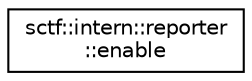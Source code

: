 digraph "Graphical Class Hierarchy"
{
  edge [fontname="Helvetica",fontsize="10",labelfontname="Helvetica",labelfontsize="10"];
  node [fontname="Helvetica",fontsize="10",shape=record];
  rankdir="LR";
  Node0 [label="sctf::intern::reporter\l::enable",height=0.2,width=0.4,color="black", fillcolor="white", style="filled",URL="$structsctf_1_1intern_1_1reporter_1_1enable.html",tooltip="Helper type to prevent public constructor usage. "];
}
